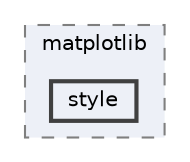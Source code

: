 digraph "/home/jam/Research/IRES-2025/dev/src/llm-scripts/testing/hypothesis-testing/hyp-env/lib/python3.12/site-packages/matplotlib/style"
{
 // LATEX_PDF_SIZE
  bgcolor="transparent";
  edge [fontname=Helvetica,fontsize=10,labelfontname=Helvetica,labelfontsize=10];
  node [fontname=Helvetica,fontsize=10,shape=box,height=0.2,width=0.4];
  compound=true
  subgraph clusterdir_b7d6549aff4d72877f68c88558aeb595 {
    graph [ bgcolor="#edf0f7", pencolor="grey50", label="matplotlib", fontname=Helvetica,fontsize=10 style="filled,dashed", URL="dir_b7d6549aff4d72877f68c88558aeb595.html",tooltip=""]
  dir_b71f91a6e475aec80dd71b4a767ac6ec [label="style", fillcolor="#edf0f7", color="grey25", style="filled,bold", URL="dir_b71f91a6e475aec80dd71b4a767ac6ec.html",tooltip=""];
  }
}
